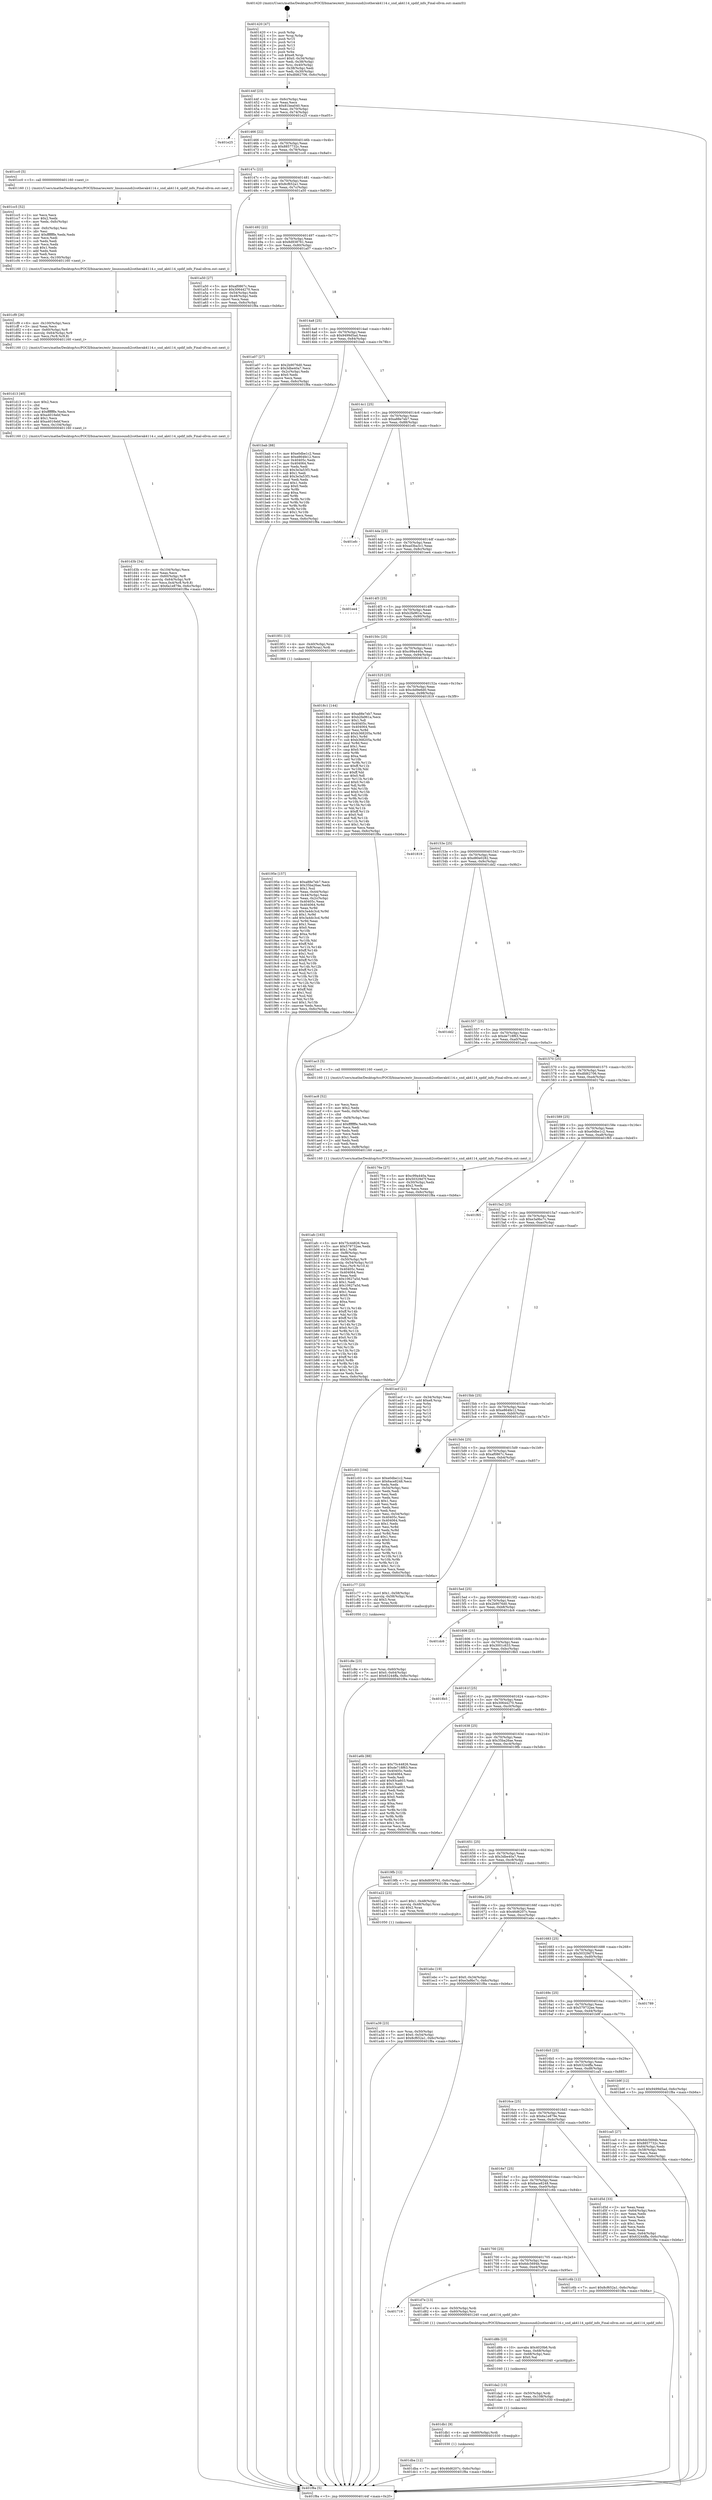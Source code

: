 digraph "0x401420" {
  label = "0x401420 (/mnt/c/Users/mathe/Desktop/tcc/POCII/binaries/extr_linuxsoundi2cotherak4114.c_snd_ak4114_spdif_info_Final-ollvm.out::main(0))"
  labelloc = "t"
  node[shape=record]

  Entry [label="",width=0.3,height=0.3,shape=circle,fillcolor=black,style=filled]
  "0x40144f" [label="{
     0x40144f [23]\l
     | [instrs]\l
     &nbsp;&nbsp;0x40144f \<+3\>: mov -0x6c(%rbp),%eax\l
     &nbsp;&nbsp;0x401452 \<+2\>: mov %eax,%ecx\l
     &nbsp;&nbsp;0x401454 \<+6\>: sub $0x81bea040,%ecx\l
     &nbsp;&nbsp;0x40145a \<+3\>: mov %eax,-0x70(%rbp)\l
     &nbsp;&nbsp;0x40145d \<+3\>: mov %ecx,-0x74(%rbp)\l
     &nbsp;&nbsp;0x401460 \<+6\>: je 0000000000401e25 \<main+0xa05\>\l
  }"]
  "0x401e25" [label="{
     0x401e25\l
  }", style=dashed]
  "0x401466" [label="{
     0x401466 [22]\l
     | [instrs]\l
     &nbsp;&nbsp;0x401466 \<+5\>: jmp 000000000040146b \<main+0x4b\>\l
     &nbsp;&nbsp;0x40146b \<+3\>: mov -0x70(%rbp),%eax\l
     &nbsp;&nbsp;0x40146e \<+5\>: sub $0x8857732c,%eax\l
     &nbsp;&nbsp;0x401473 \<+3\>: mov %eax,-0x78(%rbp)\l
     &nbsp;&nbsp;0x401476 \<+6\>: je 0000000000401cc0 \<main+0x8a0\>\l
  }"]
  Exit [label="",width=0.3,height=0.3,shape=circle,fillcolor=black,style=filled,peripheries=2]
  "0x401cc0" [label="{
     0x401cc0 [5]\l
     | [instrs]\l
     &nbsp;&nbsp;0x401cc0 \<+5\>: call 0000000000401160 \<next_i\>\l
     | [calls]\l
     &nbsp;&nbsp;0x401160 \{1\} (/mnt/c/Users/mathe/Desktop/tcc/POCII/binaries/extr_linuxsoundi2cotherak4114.c_snd_ak4114_spdif_info_Final-ollvm.out::next_i)\l
  }"]
  "0x40147c" [label="{
     0x40147c [22]\l
     | [instrs]\l
     &nbsp;&nbsp;0x40147c \<+5\>: jmp 0000000000401481 \<main+0x61\>\l
     &nbsp;&nbsp;0x401481 \<+3\>: mov -0x70(%rbp),%eax\l
     &nbsp;&nbsp;0x401484 \<+5\>: sub $0x8cf652a1,%eax\l
     &nbsp;&nbsp;0x401489 \<+3\>: mov %eax,-0x7c(%rbp)\l
     &nbsp;&nbsp;0x40148c \<+6\>: je 0000000000401a50 \<main+0x630\>\l
  }"]
  "0x401dba" [label="{
     0x401dba [12]\l
     | [instrs]\l
     &nbsp;&nbsp;0x401dba \<+7\>: movl $0x46d6207c,-0x6c(%rbp)\l
     &nbsp;&nbsp;0x401dc1 \<+5\>: jmp 0000000000401f8a \<main+0xb6a\>\l
  }"]
  "0x401a50" [label="{
     0x401a50 [27]\l
     | [instrs]\l
     &nbsp;&nbsp;0x401a50 \<+5\>: mov $0xaf0867c,%eax\l
     &nbsp;&nbsp;0x401a55 \<+5\>: mov $0x30644270,%ecx\l
     &nbsp;&nbsp;0x401a5a \<+3\>: mov -0x54(%rbp),%edx\l
     &nbsp;&nbsp;0x401a5d \<+3\>: cmp -0x48(%rbp),%edx\l
     &nbsp;&nbsp;0x401a60 \<+3\>: cmovl %ecx,%eax\l
     &nbsp;&nbsp;0x401a63 \<+3\>: mov %eax,-0x6c(%rbp)\l
     &nbsp;&nbsp;0x401a66 \<+5\>: jmp 0000000000401f8a \<main+0xb6a\>\l
  }"]
  "0x401492" [label="{
     0x401492 [22]\l
     | [instrs]\l
     &nbsp;&nbsp;0x401492 \<+5\>: jmp 0000000000401497 \<main+0x77\>\l
     &nbsp;&nbsp;0x401497 \<+3\>: mov -0x70(%rbp),%eax\l
     &nbsp;&nbsp;0x40149a \<+5\>: sub $0x8d938761,%eax\l
     &nbsp;&nbsp;0x40149f \<+3\>: mov %eax,-0x80(%rbp)\l
     &nbsp;&nbsp;0x4014a2 \<+6\>: je 0000000000401a07 \<main+0x5e7\>\l
  }"]
  "0x401db1" [label="{
     0x401db1 [9]\l
     | [instrs]\l
     &nbsp;&nbsp;0x401db1 \<+4\>: mov -0x60(%rbp),%rdi\l
     &nbsp;&nbsp;0x401db5 \<+5\>: call 0000000000401030 \<free@plt\>\l
     | [calls]\l
     &nbsp;&nbsp;0x401030 \{1\} (unknown)\l
  }"]
  "0x401a07" [label="{
     0x401a07 [27]\l
     | [instrs]\l
     &nbsp;&nbsp;0x401a07 \<+5\>: mov $0x2b9076d0,%eax\l
     &nbsp;&nbsp;0x401a0c \<+5\>: mov $0x3dbe40a7,%ecx\l
     &nbsp;&nbsp;0x401a11 \<+3\>: mov -0x2c(%rbp),%edx\l
     &nbsp;&nbsp;0x401a14 \<+3\>: cmp $0x0,%edx\l
     &nbsp;&nbsp;0x401a17 \<+3\>: cmove %ecx,%eax\l
     &nbsp;&nbsp;0x401a1a \<+3\>: mov %eax,-0x6c(%rbp)\l
     &nbsp;&nbsp;0x401a1d \<+5\>: jmp 0000000000401f8a \<main+0xb6a\>\l
  }"]
  "0x4014a8" [label="{
     0x4014a8 [25]\l
     | [instrs]\l
     &nbsp;&nbsp;0x4014a8 \<+5\>: jmp 00000000004014ad \<main+0x8d\>\l
     &nbsp;&nbsp;0x4014ad \<+3\>: mov -0x70(%rbp),%eax\l
     &nbsp;&nbsp;0x4014b0 \<+5\>: sub $0x9499d5ad,%eax\l
     &nbsp;&nbsp;0x4014b5 \<+6\>: mov %eax,-0x84(%rbp)\l
     &nbsp;&nbsp;0x4014bb \<+6\>: je 0000000000401bab \<main+0x78b\>\l
  }"]
  "0x401da2" [label="{
     0x401da2 [15]\l
     | [instrs]\l
     &nbsp;&nbsp;0x401da2 \<+4\>: mov -0x50(%rbp),%rdi\l
     &nbsp;&nbsp;0x401da6 \<+6\>: mov %eax,-0x108(%rbp)\l
     &nbsp;&nbsp;0x401dac \<+5\>: call 0000000000401030 \<free@plt\>\l
     | [calls]\l
     &nbsp;&nbsp;0x401030 \{1\} (unknown)\l
  }"]
  "0x401bab" [label="{
     0x401bab [88]\l
     | [instrs]\l
     &nbsp;&nbsp;0x401bab \<+5\>: mov $0xe0dbe1c2,%eax\l
     &nbsp;&nbsp;0x401bb0 \<+5\>: mov $0xe864fe12,%ecx\l
     &nbsp;&nbsp;0x401bb5 \<+7\>: mov 0x40405c,%edx\l
     &nbsp;&nbsp;0x401bbc \<+7\>: mov 0x404064,%esi\l
     &nbsp;&nbsp;0x401bc3 \<+2\>: mov %edx,%edi\l
     &nbsp;&nbsp;0x401bc5 \<+6\>: sub $0x3e3a53f3,%edi\l
     &nbsp;&nbsp;0x401bcb \<+3\>: sub $0x1,%edi\l
     &nbsp;&nbsp;0x401bce \<+6\>: add $0x3e3a53f3,%edi\l
     &nbsp;&nbsp;0x401bd4 \<+3\>: imul %edi,%edx\l
     &nbsp;&nbsp;0x401bd7 \<+3\>: and $0x1,%edx\l
     &nbsp;&nbsp;0x401bda \<+3\>: cmp $0x0,%edx\l
     &nbsp;&nbsp;0x401bdd \<+4\>: sete %r8b\l
     &nbsp;&nbsp;0x401be1 \<+3\>: cmp $0xa,%esi\l
     &nbsp;&nbsp;0x401be4 \<+4\>: setl %r9b\l
     &nbsp;&nbsp;0x401be8 \<+3\>: mov %r8b,%r10b\l
     &nbsp;&nbsp;0x401beb \<+3\>: and %r9b,%r10b\l
     &nbsp;&nbsp;0x401bee \<+3\>: xor %r9b,%r8b\l
     &nbsp;&nbsp;0x401bf1 \<+3\>: or %r8b,%r10b\l
     &nbsp;&nbsp;0x401bf4 \<+4\>: test $0x1,%r10b\l
     &nbsp;&nbsp;0x401bf8 \<+3\>: cmovne %ecx,%eax\l
     &nbsp;&nbsp;0x401bfb \<+3\>: mov %eax,-0x6c(%rbp)\l
     &nbsp;&nbsp;0x401bfe \<+5\>: jmp 0000000000401f8a \<main+0xb6a\>\l
  }"]
  "0x4014c1" [label="{
     0x4014c1 [25]\l
     | [instrs]\l
     &nbsp;&nbsp;0x4014c1 \<+5\>: jmp 00000000004014c6 \<main+0xa6\>\l
     &nbsp;&nbsp;0x4014c6 \<+3\>: mov -0x70(%rbp),%eax\l
     &nbsp;&nbsp;0x4014c9 \<+5\>: sub $0xa88e7eb7,%eax\l
     &nbsp;&nbsp;0x4014ce \<+6\>: mov %eax,-0x88(%rbp)\l
     &nbsp;&nbsp;0x4014d4 \<+6\>: je 0000000000401efc \<main+0xadc\>\l
  }"]
  "0x401d8b" [label="{
     0x401d8b [23]\l
     | [instrs]\l
     &nbsp;&nbsp;0x401d8b \<+10\>: movabs $0x4020b6,%rdi\l
     &nbsp;&nbsp;0x401d95 \<+3\>: mov %eax,-0x68(%rbp)\l
     &nbsp;&nbsp;0x401d98 \<+3\>: mov -0x68(%rbp),%esi\l
     &nbsp;&nbsp;0x401d9b \<+2\>: mov $0x0,%al\l
     &nbsp;&nbsp;0x401d9d \<+5\>: call 0000000000401040 \<printf@plt\>\l
     | [calls]\l
     &nbsp;&nbsp;0x401040 \{1\} (unknown)\l
  }"]
  "0x401efc" [label="{
     0x401efc\l
  }", style=dashed]
  "0x4014da" [label="{
     0x4014da [25]\l
     | [instrs]\l
     &nbsp;&nbsp;0x4014da \<+5\>: jmp 00000000004014df \<main+0xbf\>\l
     &nbsp;&nbsp;0x4014df \<+3\>: mov -0x70(%rbp),%eax\l
     &nbsp;&nbsp;0x4014e2 \<+5\>: sub $0xad3ba3c1,%eax\l
     &nbsp;&nbsp;0x4014e7 \<+6\>: mov %eax,-0x8c(%rbp)\l
     &nbsp;&nbsp;0x4014ed \<+6\>: je 0000000000401ee4 \<main+0xac4\>\l
  }"]
  "0x401719" [label="{
     0x401719\l
  }", style=dashed]
  "0x401ee4" [label="{
     0x401ee4\l
  }", style=dashed]
  "0x4014f3" [label="{
     0x4014f3 [25]\l
     | [instrs]\l
     &nbsp;&nbsp;0x4014f3 \<+5\>: jmp 00000000004014f8 \<main+0xd8\>\l
     &nbsp;&nbsp;0x4014f8 \<+3\>: mov -0x70(%rbp),%eax\l
     &nbsp;&nbsp;0x4014fb \<+5\>: sub $0xb2fa961a,%eax\l
     &nbsp;&nbsp;0x401500 \<+6\>: mov %eax,-0x90(%rbp)\l
     &nbsp;&nbsp;0x401506 \<+6\>: je 0000000000401951 \<main+0x531\>\l
  }"]
  "0x401d7e" [label="{
     0x401d7e [13]\l
     | [instrs]\l
     &nbsp;&nbsp;0x401d7e \<+4\>: mov -0x50(%rbp),%rdi\l
     &nbsp;&nbsp;0x401d82 \<+4\>: mov -0x60(%rbp),%rsi\l
     &nbsp;&nbsp;0x401d86 \<+5\>: call 0000000000401240 \<snd_ak4114_spdif_info\>\l
     | [calls]\l
     &nbsp;&nbsp;0x401240 \{1\} (/mnt/c/Users/mathe/Desktop/tcc/POCII/binaries/extr_linuxsoundi2cotherak4114.c_snd_ak4114_spdif_info_Final-ollvm.out::snd_ak4114_spdif_info)\l
  }"]
  "0x401951" [label="{
     0x401951 [13]\l
     | [instrs]\l
     &nbsp;&nbsp;0x401951 \<+4\>: mov -0x40(%rbp),%rax\l
     &nbsp;&nbsp;0x401955 \<+4\>: mov 0x8(%rax),%rdi\l
     &nbsp;&nbsp;0x401959 \<+5\>: call 0000000000401060 \<atoi@plt\>\l
     | [calls]\l
     &nbsp;&nbsp;0x401060 \{1\} (unknown)\l
  }"]
  "0x40150c" [label="{
     0x40150c [25]\l
     | [instrs]\l
     &nbsp;&nbsp;0x40150c \<+5\>: jmp 0000000000401511 \<main+0xf1\>\l
     &nbsp;&nbsp;0x401511 \<+3\>: mov -0x70(%rbp),%eax\l
     &nbsp;&nbsp;0x401514 \<+5\>: sub $0xc99a440a,%eax\l
     &nbsp;&nbsp;0x401519 \<+6\>: mov %eax,-0x94(%rbp)\l
     &nbsp;&nbsp;0x40151f \<+6\>: je 00000000004018c1 \<main+0x4a1\>\l
  }"]
  "0x401d3b" [label="{
     0x401d3b [34]\l
     | [instrs]\l
     &nbsp;&nbsp;0x401d3b \<+6\>: mov -0x104(%rbp),%ecx\l
     &nbsp;&nbsp;0x401d41 \<+3\>: imul %eax,%ecx\l
     &nbsp;&nbsp;0x401d44 \<+4\>: mov -0x60(%rbp),%r8\l
     &nbsp;&nbsp;0x401d48 \<+4\>: movslq -0x64(%rbp),%r9\l
     &nbsp;&nbsp;0x401d4c \<+5\>: mov %ecx,0x4(%r8,%r9,8)\l
     &nbsp;&nbsp;0x401d51 \<+7\>: movl $0x6a1e879e,-0x6c(%rbp)\l
     &nbsp;&nbsp;0x401d58 \<+5\>: jmp 0000000000401f8a \<main+0xb6a\>\l
  }"]
  "0x4018c1" [label="{
     0x4018c1 [144]\l
     | [instrs]\l
     &nbsp;&nbsp;0x4018c1 \<+5\>: mov $0xa88e7eb7,%eax\l
     &nbsp;&nbsp;0x4018c6 \<+5\>: mov $0xb2fa961a,%ecx\l
     &nbsp;&nbsp;0x4018cb \<+2\>: mov $0x1,%dl\l
     &nbsp;&nbsp;0x4018cd \<+7\>: mov 0x40405c,%esi\l
     &nbsp;&nbsp;0x4018d4 \<+7\>: mov 0x404064,%edi\l
     &nbsp;&nbsp;0x4018db \<+3\>: mov %esi,%r8d\l
     &nbsp;&nbsp;0x4018de \<+7\>: add $0xb368205a,%r8d\l
     &nbsp;&nbsp;0x4018e5 \<+4\>: sub $0x1,%r8d\l
     &nbsp;&nbsp;0x4018e9 \<+7\>: sub $0xb368205a,%r8d\l
     &nbsp;&nbsp;0x4018f0 \<+4\>: imul %r8d,%esi\l
     &nbsp;&nbsp;0x4018f4 \<+3\>: and $0x1,%esi\l
     &nbsp;&nbsp;0x4018f7 \<+3\>: cmp $0x0,%esi\l
     &nbsp;&nbsp;0x4018fa \<+4\>: sete %r9b\l
     &nbsp;&nbsp;0x4018fe \<+3\>: cmp $0xa,%edi\l
     &nbsp;&nbsp;0x401901 \<+4\>: setl %r10b\l
     &nbsp;&nbsp;0x401905 \<+3\>: mov %r9b,%r11b\l
     &nbsp;&nbsp;0x401908 \<+4\>: xor $0xff,%r11b\l
     &nbsp;&nbsp;0x40190c \<+3\>: mov %r10b,%bl\l
     &nbsp;&nbsp;0x40190f \<+3\>: xor $0xff,%bl\l
     &nbsp;&nbsp;0x401912 \<+3\>: xor $0x0,%dl\l
     &nbsp;&nbsp;0x401915 \<+3\>: mov %r11b,%r14b\l
     &nbsp;&nbsp;0x401918 \<+4\>: and $0x0,%r14b\l
     &nbsp;&nbsp;0x40191c \<+3\>: and %dl,%r9b\l
     &nbsp;&nbsp;0x40191f \<+3\>: mov %bl,%r15b\l
     &nbsp;&nbsp;0x401922 \<+4\>: and $0x0,%r15b\l
     &nbsp;&nbsp;0x401926 \<+3\>: and %dl,%r10b\l
     &nbsp;&nbsp;0x401929 \<+3\>: or %r9b,%r14b\l
     &nbsp;&nbsp;0x40192c \<+3\>: or %r10b,%r15b\l
     &nbsp;&nbsp;0x40192f \<+3\>: xor %r15b,%r14b\l
     &nbsp;&nbsp;0x401932 \<+3\>: or %bl,%r11b\l
     &nbsp;&nbsp;0x401935 \<+4\>: xor $0xff,%r11b\l
     &nbsp;&nbsp;0x401939 \<+3\>: or $0x0,%dl\l
     &nbsp;&nbsp;0x40193c \<+3\>: and %dl,%r11b\l
     &nbsp;&nbsp;0x40193f \<+3\>: or %r11b,%r14b\l
     &nbsp;&nbsp;0x401942 \<+4\>: test $0x1,%r14b\l
     &nbsp;&nbsp;0x401946 \<+3\>: cmovne %ecx,%eax\l
     &nbsp;&nbsp;0x401949 \<+3\>: mov %eax,-0x6c(%rbp)\l
     &nbsp;&nbsp;0x40194c \<+5\>: jmp 0000000000401f8a \<main+0xb6a\>\l
  }"]
  "0x401525" [label="{
     0x401525 [25]\l
     | [instrs]\l
     &nbsp;&nbsp;0x401525 \<+5\>: jmp 000000000040152a \<main+0x10a\>\l
     &nbsp;&nbsp;0x40152a \<+3\>: mov -0x70(%rbp),%eax\l
     &nbsp;&nbsp;0x40152d \<+5\>: sub $0xcbd9e6d0,%eax\l
     &nbsp;&nbsp;0x401532 \<+6\>: mov %eax,-0x98(%rbp)\l
     &nbsp;&nbsp;0x401538 \<+6\>: je 0000000000401819 \<main+0x3f9\>\l
  }"]
  "0x401d13" [label="{
     0x401d13 [40]\l
     | [instrs]\l
     &nbsp;&nbsp;0x401d13 \<+5\>: mov $0x2,%ecx\l
     &nbsp;&nbsp;0x401d18 \<+1\>: cltd\l
     &nbsp;&nbsp;0x401d19 \<+2\>: idiv %ecx\l
     &nbsp;&nbsp;0x401d1b \<+6\>: imul $0xfffffffe,%edx,%ecx\l
     &nbsp;&nbsp;0x401d21 \<+6\>: sub $0xa4016ebf,%ecx\l
     &nbsp;&nbsp;0x401d27 \<+3\>: add $0x1,%ecx\l
     &nbsp;&nbsp;0x401d2a \<+6\>: add $0xa4016ebf,%ecx\l
     &nbsp;&nbsp;0x401d30 \<+6\>: mov %ecx,-0x104(%rbp)\l
     &nbsp;&nbsp;0x401d36 \<+5\>: call 0000000000401160 \<next_i\>\l
     | [calls]\l
     &nbsp;&nbsp;0x401160 \{1\} (/mnt/c/Users/mathe/Desktop/tcc/POCII/binaries/extr_linuxsoundi2cotherak4114.c_snd_ak4114_spdif_info_Final-ollvm.out::next_i)\l
  }"]
  "0x401819" [label="{
     0x401819\l
  }", style=dashed]
  "0x40153e" [label="{
     0x40153e [25]\l
     | [instrs]\l
     &nbsp;&nbsp;0x40153e \<+5\>: jmp 0000000000401543 \<main+0x123\>\l
     &nbsp;&nbsp;0x401543 \<+3\>: mov -0x70(%rbp),%eax\l
     &nbsp;&nbsp;0x401546 \<+5\>: sub $0xd80e0282,%eax\l
     &nbsp;&nbsp;0x40154b \<+6\>: mov %eax,-0x9c(%rbp)\l
     &nbsp;&nbsp;0x401551 \<+6\>: je 0000000000401dd2 \<main+0x9b2\>\l
  }"]
  "0x401cf9" [label="{
     0x401cf9 [26]\l
     | [instrs]\l
     &nbsp;&nbsp;0x401cf9 \<+6\>: mov -0x100(%rbp),%ecx\l
     &nbsp;&nbsp;0x401cff \<+3\>: imul %eax,%ecx\l
     &nbsp;&nbsp;0x401d02 \<+4\>: mov -0x60(%rbp),%r8\l
     &nbsp;&nbsp;0x401d06 \<+4\>: movslq -0x64(%rbp),%r9\l
     &nbsp;&nbsp;0x401d0a \<+4\>: mov %ecx,(%r8,%r9,8)\l
     &nbsp;&nbsp;0x401d0e \<+5\>: call 0000000000401160 \<next_i\>\l
     | [calls]\l
     &nbsp;&nbsp;0x401160 \{1\} (/mnt/c/Users/mathe/Desktop/tcc/POCII/binaries/extr_linuxsoundi2cotherak4114.c_snd_ak4114_spdif_info_Final-ollvm.out::next_i)\l
  }"]
  "0x401dd2" [label="{
     0x401dd2\l
  }", style=dashed]
  "0x401557" [label="{
     0x401557 [25]\l
     | [instrs]\l
     &nbsp;&nbsp;0x401557 \<+5\>: jmp 000000000040155c \<main+0x13c\>\l
     &nbsp;&nbsp;0x40155c \<+3\>: mov -0x70(%rbp),%eax\l
     &nbsp;&nbsp;0x40155f \<+5\>: sub $0xde718f63,%eax\l
     &nbsp;&nbsp;0x401564 \<+6\>: mov %eax,-0xa0(%rbp)\l
     &nbsp;&nbsp;0x40156a \<+6\>: je 0000000000401ac3 \<main+0x6a3\>\l
  }"]
  "0x401cc5" [label="{
     0x401cc5 [52]\l
     | [instrs]\l
     &nbsp;&nbsp;0x401cc5 \<+2\>: xor %ecx,%ecx\l
     &nbsp;&nbsp;0x401cc7 \<+5\>: mov $0x2,%edx\l
     &nbsp;&nbsp;0x401ccc \<+6\>: mov %edx,-0xfc(%rbp)\l
     &nbsp;&nbsp;0x401cd2 \<+1\>: cltd\l
     &nbsp;&nbsp;0x401cd3 \<+6\>: mov -0xfc(%rbp),%esi\l
     &nbsp;&nbsp;0x401cd9 \<+2\>: idiv %esi\l
     &nbsp;&nbsp;0x401cdb \<+6\>: imul $0xfffffffe,%edx,%edx\l
     &nbsp;&nbsp;0x401ce1 \<+2\>: mov %ecx,%edi\l
     &nbsp;&nbsp;0x401ce3 \<+2\>: sub %edx,%edi\l
     &nbsp;&nbsp;0x401ce5 \<+2\>: mov %ecx,%edx\l
     &nbsp;&nbsp;0x401ce7 \<+3\>: sub $0x1,%edx\l
     &nbsp;&nbsp;0x401cea \<+2\>: add %edx,%edi\l
     &nbsp;&nbsp;0x401cec \<+2\>: sub %edi,%ecx\l
     &nbsp;&nbsp;0x401cee \<+6\>: mov %ecx,-0x100(%rbp)\l
     &nbsp;&nbsp;0x401cf4 \<+5\>: call 0000000000401160 \<next_i\>\l
     | [calls]\l
     &nbsp;&nbsp;0x401160 \{1\} (/mnt/c/Users/mathe/Desktop/tcc/POCII/binaries/extr_linuxsoundi2cotherak4114.c_snd_ak4114_spdif_info_Final-ollvm.out::next_i)\l
  }"]
  "0x401ac3" [label="{
     0x401ac3 [5]\l
     | [instrs]\l
     &nbsp;&nbsp;0x401ac3 \<+5\>: call 0000000000401160 \<next_i\>\l
     | [calls]\l
     &nbsp;&nbsp;0x401160 \{1\} (/mnt/c/Users/mathe/Desktop/tcc/POCII/binaries/extr_linuxsoundi2cotherak4114.c_snd_ak4114_spdif_info_Final-ollvm.out::next_i)\l
  }"]
  "0x401570" [label="{
     0x401570 [25]\l
     | [instrs]\l
     &nbsp;&nbsp;0x401570 \<+5\>: jmp 0000000000401575 \<main+0x155\>\l
     &nbsp;&nbsp;0x401575 \<+3\>: mov -0x70(%rbp),%eax\l
     &nbsp;&nbsp;0x401578 \<+5\>: sub $0xdfd62706,%eax\l
     &nbsp;&nbsp;0x40157d \<+6\>: mov %eax,-0xa4(%rbp)\l
     &nbsp;&nbsp;0x401583 \<+6\>: je 000000000040176e \<main+0x34e\>\l
  }"]
  "0x401c8e" [label="{
     0x401c8e [23]\l
     | [instrs]\l
     &nbsp;&nbsp;0x401c8e \<+4\>: mov %rax,-0x60(%rbp)\l
     &nbsp;&nbsp;0x401c92 \<+7\>: movl $0x0,-0x64(%rbp)\l
     &nbsp;&nbsp;0x401c99 \<+7\>: movl $0x63244ffa,-0x6c(%rbp)\l
     &nbsp;&nbsp;0x401ca0 \<+5\>: jmp 0000000000401f8a \<main+0xb6a\>\l
  }"]
  "0x40176e" [label="{
     0x40176e [27]\l
     | [instrs]\l
     &nbsp;&nbsp;0x40176e \<+5\>: mov $0xc99a440a,%eax\l
     &nbsp;&nbsp;0x401773 \<+5\>: mov $0x50329d7f,%ecx\l
     &nbsp;&nbsp;0x401778 \<+3\>: mov -0x30(%rbp),%edx\l
     &nbsp;&nbsp;0x40177b \<+3\>: cmp $0x2,%edx\l
     &nbsp;&nbsp;0x40177e \<+3\>: cmovne %ecx,%eax\l
     &nbsp;&nbsp;0x401781 \<+3\>: mov %eax,-0x6c(%rbp)\l
     &nbsp;&nbsp;0x401784 \<+5\>: jmp 0000000000401f8a \<main+0xb6a\>\l
  }"]
  "0x401589" [label="{
     0x401589 [25]\l
     | [instrs]\l
     &nbsp;&nbsp;0x401589 \<+5\>: jmp 000000000040158e \<main+0x16e\>\l
     &nbsp;&nbsp;0x40158e \<+3\>: mov -0x70(%rbp),%eax\l
     &nbsp;&nbsp;0x401591 \<+5\>: sub $0xe0dbe1c2,%eax\l
     &nbsp;&nbsp;0x401596 \<+6\>: mov %eax,-0xa8(%rbp)\l
     &nbsp;&nbsp;0x40159c \<+6\>: je 0000000000401f65 \<main+0xb45\>\l
  }"]
  "0x401f8a" [label="{
     0x401f8a [5]\l
     | [instrs]\l
     &nbsp;&nbsp;0x401f8a \<+5\>: jmp 000000000040144f \<main+0x2f\>\l
  }"]
  "0x401420" [label="{
     0x401420 [47]\l
     | [instrs]\l
     &nbsp;&nbsp;0x401420 \<+1\>: push %rbp\l
     &nbsp;&nbsp;0x401421 \<+3\>: mov %rsp,%rbp\l
     &nbsp;&nbsp;0x401424 \<+2\>: push %r15\l
     &nbsp;&nbsp;0x401426 \<+2\>: push %r14\l
     &nbsp;&nbsp;0x401428 \<+2\>: push %r13\l
     &nbsp;&nbsp;0x40142a \<+2\>: push %r12\l
     &nbsp;&nbsp;0x40142c \<+1\>: push %rbx\l
     &nbsp;&nbsp;0x40142d \<+7\>: sub $0xe8,%rsp\l
     &nbsp;&nbsp;0x401434 \<+7\>: movl $0x0,-0x34(%rbp)\l
     &nbsp;&nbsp;0x40143b \<+3\>: mov %edi,-0x38(%rbp)\l
     &nbsp;&nbsp;0x40143e \<+4\>: mov %rsi,-0x40(%rbp)\l
     &nbsp;&nbsp;0x401442 \<+3\>: mov -0x38(%rbp),%edi\l
     &nbsp;&nbsp;0x401445 \<+3\>: mov %edi,-0x30(%rbp)\l
     &nbsp;&nbsp;0x401448 \<+7\>: movl $0xdfd62706,-0x6c(%rbp)\l
  }"]
  "0x40195e" [label="{
     0x40195e [157]\l
     | [instrs]\l
     &nbsp;&nbsp;0x40195e \<+5\>: mov $0xa88e7eb7,%ecx\l
     &nbsp;&nbsp;0x401963 \<+5\>: mov $0x35ba26ae,%edx\l
     &nbsp;&nbsp;0x401968 \<+3\>: mov $0x1,%sil\l
     &nbsp;&nbsp;0x40196b \<+3\>: mov %eax,-0x44(%rbp)\l
     &nbsp;&nbsp;0x40196e \<+3\>: mov -0x44(%rbp),%eax\l
     &nbsp;&nbsp;0x401971 \<+3\>: mov %eax,-0x2c(%rbp)\l
     &nbsp;&nbsp;0x401974 \<+7\>: mov 0x40405c,%eax\l
     &nbsp;&nbsp;0x40197b \<+8\>: mov 0x404064,%r8d\l
     &nbsp;&nbsp;0x401983 \<+3\>: mov %eax,%r9d\l
     &nbsp;&nbsp;0x401986 \<+7\>: sub $0x3a4dc3cd,%r9d\l
     &nbsp;&nbsp;0x40198d \<+4\>: sub $0x1,%r9d\l
     &nbsp;&nbsp;0x401991 \<+7\>: add $0x3a4dc3cd,%r9d\l
     &nbsp;&nbsp;0x401998 \<+4\>: imul %r9d,%eax\l
     &nbsp;&nbsp;0x40199c \<+3\>: and $0x1,%eax\l
     &nbsp;&nbsp;0x40199f \<+3\>: cmp $0x0,%eax\l
     &nbsp;&nbsp;0x4019a2 \<+4\>: sete %r10b\l
     &nbsp;&nbsp;0x4019a6 \<+4\>: cmp $0xa,%r8d\l
     &nbsp;&nbsp;0x4019aa \<+4\>: setl %r11b\l
     &nbsp;&nbsp;0x4019ae \<+3\>: mov %r10b,%bl\l
     &nbsp;&nbsp;0x4019b1 \<+3\>: xor $0xff,%bl\l
     &nbsp;&nbsp;0x4019b4 \<+3\>: mov %r11b,%r14b\l
     &nbsp;&nbsp;0x4019b7 \<+4\>: xor $0xff,%r14b\l
     &nbsp;&nbsp;0x4019bb \<+4\>: xor $0x1,%sil\l
     &nbsp;&nbsp;0x4019bf \<+3\>: mov %bl,%r15b\l
     &nbsp;&nbsp;0x4019c2 \<+4\>: and $0xff,%r15b\l
     &nbsp;&nbsp;0x4019c6 \<+3\>: and %sil,%r10b\l
     &nbsp;&nbsp;0x4019c9 \<+3\>: mov %r14b,%r12b\l
     &nbsp;&nbsp;0x4019cc \<+4\>: and $0xff,%r12b\l
     &nbsp;&nbsp;0x4019d0 \<+3\>: and %sil,%r11b\l
     &nbsp;&nbsp;0x4019d3 \<+3\>: or %r10b,%r15b\l
     &nbsp;&nbsp;0x4019d6 \<+3\>: or %r11b,%r12b\l
     &nbsp;&nbsp;0x4019d9 \<+3\>: xor %r12b,%r15b\l
     &nbsp;&nbsp;0x4019dc \<+3\>: or %r14b,%bl\l
     &nbsp;&nbsp;0x4019df \<+3\>: xor $0xff,%bl\l
     &nbsp;&nbsp;0x4019e2 \<+4\>: or $0x1,%sil\l
     &nbsp;&nbsp;0x4019e6 \<+3\>: and %sil,%bl\l
     &nbsp;&nbsp;0x4019e9 \<+3\>: or %bl,%r15b\l
     &nbsp;&nbsp;0x4019ec \<+4\>: test $0x1,%r15b\l
     &nbsp;&nbsp;0x4019f0 \<+3\>: cmovne %edx,%ecx\l
     &nbsp;&nbsp;0x4019f3 \<+3\>: mov %ecx,-0x6c(%rbp)\l
     &nbsp;&nbsp;0x4019f6 \<+5\>: jmp 0000000000401f8a \<main+0xb6a\>\l
  }"]
  "0x401700" [label="{
     0x401700 [25]\l
     | [instrs]\l
     &nbsp;&nbsp;0x401700 \<+5\>: jmp 0000000000401705 \<main+0x2e5\>\l
     &nbsp;&nbsp;0x401705 \<+3\>: mov -0x70(%rbp),%eax\l
     &nbsp;&nbsp;0x401708 \<+5\>: sub $0x6dc5694b,%eax\l
     &nbsp;&nbsp;0x40170d \<+6\>: mov %eax,-0xe4(%rbp)\l
     &nbsp;&nbsp;0x401713 \<+6\>: je 0000000000401d7e \<main+0x95e\>\l
  }"]
  "0x401f65" [label="{
     0x401f65\l
  }", style=dashed]
  "0x4015a2" [label="{
     0x4015a2 [25]\l
     | [instrs]\l
     &nbsp;&nbsp;0x4015a2 \<+5\>: jmp 00000000004015a7 \<main+0x187\>\l
     &nbsp;&nbsp;0x4015a7 \<+3\>: mov -0x70(%rbp),%eax\l
     &nbsp;&nbsp;0x4015aa \<+5\>: sub $0xe3a9bc7c,%eax\l
     &nbsp;&nbsp;0x4015af \<+6\>: mov %eax,-0xac(%rbp)\l
     &nbsp;&nbsp;0x4015b5 \<+6\>: je 0000000000401ecf \<main+0xaaf\>\l
  }"]
  "0x401c6b" [label="{
     0x401c6b [12]\l
     | [instrs]\l
     &nbsp;&nbsp;0x401c6b \<+7\>: movl $0x8cf652a1,-0x6c(%rbp)\l
     &nbsp;&nbsp;0x401c72 \<+5\>: jmp 0000000000401f8a \<main+0xb6a\>\l
  }"]
  "0x401ecf" [label="{
     0x401ecf [21]\l
     | [instrs]\l
     &nbsp;&nbsp;0x401ecf \<+3\>: mov -0x34(%rbp),%eax\l
     &nbsp;&nbsp;0x401ed2 \<+7\>: add $0xe8,%rsp\l
     &nbsp;&nbsp;0x401ed9 \<+1\>: pop %rbx\l
     &nbsp;&nbsp;0x401eda \<+2\>: pop %r12\l
     &nbsp;&nbsp;0x401edc \<+2\>: pop %r13\l
     &nbsp;&nbsp;0x401ede \<+2\>: pop %r14\l
     &nbsp;&nbsp;0x401ee0 \<+2\>: pop %r15\l
     &nbsp;&nbsp;0x401ee2 \<+1\>: pop %rbp\l
     &nbsp;&nbsp;0x401ee3 \<+1\>: ret\l
  }"]
  "0x4015bb" [label="{
     0x4015bb [25]\l
     | [instrs]\l
     &nbsp;&nbsp;0x4015bb \<+5\>: jmp 00000000004015c0 \<main+0x1a0\>\l
     &nbsp;&nbsp;0x4015c0 \<+3\>: mov -0x70(%rbp),%eax\l
     &nbsp;&nbsp;0x4015c3 \<+5\>: sub $0xe864fe12,%eax\l
     &nbsp;&nbsp;0x4015c8 \<+6\>: mov %eax,-0xb0(%rbp)\l
     &nbsp;&nbsp;0x4015ce \<+6\>: je 0000000000401c03 \<main+0x7e3\>\l
  }"]
  "0x4016e7" [label="{
     0x4016e7 [25]\l
     | [instrs]\l
     &nbsp;&nbsp;0x4016e7 \<+5\>: jmp 00000000004016ec \<main+0x2cc\>\l
     &nbsp;&nbsp;0x4016ec \<+3\>: mov -0x70(%rbp),%eax\l
     &nbsp;&nbsp;0x4016ef \<+5\>: sub $0x6ace8248,%eax\l
     &nbsp;&nbsp;0x4016f4 \<+6\>: mov %eax,-0xe0(%rbp)\l
     &nbsp;&nbsp;0x4016fa \<+6\>: je 0000000000401c6b \<main+0x84b\>\l
  }"]
  "0x401c03" [label="{
     0x401c03 [104]\l
     | [instrs]\l
     &nbsp;&nbsp;0x401c03 \<+5\>: mov $0xe0dbe1c2,%eax\l
     &nbsp;&nbsp;0x401c08 \<+5\>: mov $0x6ace8248,%ecx\l
     &nbsp;&nbsp;0x401c0d \<+2\>: xor %edx,%edx\l
     &nbsp;&nbsp;0x401c0f \<+3\>: mov -0x54(%rbp),%esi\l
     &nbsp;&nbsp;0x401c12 \<+2\>: mov %edx,%edi\l
     &nbsp;&nbsp;0x401c14 \<+2\>: sub %esi,%edi\l
     &nbsp;&nbsp;0x401c16 \<+2\>: mov %edx,%esi\l
     &nbsp;&nbsp;0x401c18 \<+3\>: sub $0x1,%esi\l
     &nbsp;&nbsp;0x401c1b \<+2\>: add %esi,%edi\l
     &nbsp;&nbsp;0x401c1d \<+2\>: mov %edx,%esi\l
     &nbsp;&nbsp;0x401c1f \<+2\>: sub %edi,%esi\l
     &nbsp;&nbsp;0x401c21 \<+3\>: mov %esi,-0x54(%rbp)\l
     &nbsp;&nbsp;0x401c24 \<+7\>: mov 0x40405c,%esi\l
     &nbsp;&nbsp;0x401c2b \<+7\>: mov 0x404064,%edi\l
     &nbsp;&nbsp;0x401c32 \<+3\>: sub $0x1,%edx\l
     &nbsp;&nbsp;0x401c35 \<+3\>: mov %esi,%r8d\l
     &nbsp;&nbsp;0x401c38 \<+3\>: add %edx,%r8d\l
     &nbsp;&nbsp;0x401c3b \<+4\>: imul %r8d,%esi\l
     &nbsp;&nbsp;0x401c3f \<+3\>: and $0x1,%esi\l
     &nbsp;&nbsp;0x401c42 \<+3\>: cmp $0x0,%esi\l
     &nbsp;&nbsp;0x401c45 \<+4\>: sete %r9b\l
     &nbsp;&nbsp;0x401c49 \<+3\>: cmp $0xa,%edi\l
     &nbsp;&nbsp;0x401c4c \<+4\>: setl %r10b\l
     &nbsp;&nbsp;0x401c50 \<+3\>: mov %r9b,%r11b\l
     &nbsp;&nbsp;0x401c53 \<+3\>: and %r10b,%r11b\l
     &nbsp;&nbsp;0x401c56 \<+3\>: xor %r10b,%r9b\l
     &nbsp;&nbsp;0x401c59 \<+3\>: or %r9b,%r11b\l
     &nbsp;&nbsp;0x401c5c \<+4\>: test $0x1,%r11b\l
     &nbsp;&nbsp;0x401c60 \<+3\>: cmovne %ecx,%eax\l
     &nbsp;&nbsp;0x401c63 \<+3\>: mov %eax,-0x6c(%rbp)\l
     &nbsp;&nbsp;0x401c66 \<+5\>: jmp 0000000000401f8a \<main+0xb6a\>\l
  }"]
  "0x4015d4" [label="{
     0x4015d4 [25]\l
     | [instrs]\l
     &nbsp;&nbsp;0x4015d4 \<+5\>: jmp 00000000004015d9 \<main+0x1b9\>\l
     &nbsp;&nbsp;0x4015d9 \<+3\>: mov -0x70(%rbp),%eax\l
     &nbsp;&nbsp;0x4015dc \<+5\>: sub $0xaf0867c,%eax\l
     &nbsp;&nbsp;0x4015e1 \<+6\>: mov %eax,-0xb4(%rbp)\l
     &nbsp;&nbsp;0x4015e7 \<+6\>: je 0000000000401c77 \<main+0x857\>\l
  }"]
  "0x401d5d" [label="{
     0x401d5d [33]\l
     | [instrs]\l
     &nbsp;&nbsp;0x401d5d \<+2\>: xor %eax,%eax\l
     &nbsp;&nbsp;0x401d5f \<+3\>: mov -0x64(%rbp),%ecx\l
     &nbsp;&nbsp;0x401d62 \<+2\>: mov %eax,%edx\l
     &nbsp;&nbsp;0x401d64 \<+2\>: sub %ecx,%edx\l
     &nbsp;&nbsp;0x401d66 \<+2\>: mov %eax,%ecx\l
     &nbsp;&nbsp;0x401d68 \<+3\>: sub $0x1,%ecx\l
     &nbsp;&nbsp;0x401d6b \<+2\>: add %ecx,%edx\l
     &nbsp;&nbsp;0x401d6d \<+2\>: sub %edx,%eax\l
     &nbsp;&nbsp;0x401d6f \<+3\>: mov %eax,-0x64(%rbp)\l
     &nbsp;&nbsp;0x401d72 \<+7\>: movl $0x63244ffa,-0x6c(%rbp)\l
     &nbsp;&nbsp;0x401d79 \<+5\>: jmp 0000000000401f8a \<main+0xb6a\>\l
  }"]
  "0x401c77" [label="{
     0x401c77 [23]\l
     | [instrs]\l
     &nbsp;&nbsp;0x401c77 \<+7\>: movl $0x1,-0x58(%rbp)\l
     &nbsp;&nbsp;0x401c7e \<+4\>: movslq -0x58(%rbp),%rax\l
     &nbsp;&nbsp;0x401c82 \<+4\>: shl $0x3,%rax\l
     &nbsp;&nbsp;0x401c86 \<+3\>: mov %rax,%rdi\l
     &nbsp;&nbsp;0x401c89 \<+5\>: call 0000000000401050 \<malloc@plt\>\l
     | [calls]\l
     &nbsp;&nbsp;0x401050 \{1\} (unknown)\l
  }"]
  "0x4015ed" [label="{
     0x4015ed [25]\l
     | [instrs]\l
     &nbsp;&nbsp;0x4015ed \<+5\>: jmp 00000000004015f2 \<main+0x1d2\>\l
     &nbsp;&nbsp;0x4015f2 \<+3\>: mov -0x70(%rbp),%eax\l
     &nbsp;&nbsp;0x4015f5 \<+5\>: sub $0x2b9076d0,%eax\l
     &nbsp;&nbsp;0x4015fa \<+6\>: mov %eax,-0xb8(%rbp)\l
     &nbsp;&nbsp;0x401600 \<+6\>: je 0000000000401dc6 \<main+0x9a6\>\l
  }"]
  "0x4016ce" [label="{
     0x4016ce [25]\l
     | [instrs]\l
     &nbsp;&nbsp;0x4016ce \<+5\>: jmp 00000000004016d3 \<main+0x2b3\>\l
     &nbsp;&nbsp;0x4016d3 \<+3\>: mov -0x70(%rbp),%eax\l
     &nbsp;&nbsp;0x4016d6 \<+5\>: sub $0x6a1e879e,%eax\l
     &nbsp;&nbsp;0x4016db \<+6\>: mov %eax,-0xdc(%rbp)\l
     &nbsp;&nbsp;0x4016e1 \<+6\>: je 0000000000401d5d \<main+0x93d\>\l
  }"]
  "0x401dc6" [label="{
     0x401dc6\l
  }", style=dashed]
  "0x401606" [label="{
     0x401606 [25]\l
     | [instrs]\l
     &nbsp;&nbsp;0x401606 \<+5\>: jmp 000000000040160b \<main+0x1eb\>\l
     &nbsp;&nbsp;0x40160b \<+3\>: mov -0x70(%rbp),%eax\l
     &nbsp;&nbsp;0x40160e \<+5\>: sub $0x3001c633,%eax\l
     &nbsp;&nbsp;0x401613 \<+6\>: mov %eax,-0xbc(%rbp)\l
     &nbsp;&nbsp;0x401619 \<+6\>: je 00000000004018b5 \<main+0x495\>\l
  }"]
  "0x401ca5" [label="{
     0x401ca5 [27]\l
     | [instrs]\l
     &nbsp;&nbsp;0x401ca5 \<+5\>: mov $0x6dc5694b,%eax\l
     &nbsp;&nbsp;0x401caa \<+5\>: mov $0x8857732c,%ecx\l
     &nbsp;&nbsp;0x401caf \<+3\>: mov -0x64(%rbp),%edx\l
     &nbsp;&nbsp;0x401cb2 \<+3\>: cmp -0x58(%rbp),%edx\l
     &nbsp;&nbsp;0x401cb5 \<+3\>: cmovl %ecx,%eax\l
     &nbsp;&nbsp;0x401cb8 \<+3\>: mov %eax,-0x6c(%rbp)\l
     &nbsp;&nbsp;0x401cbb \<+5\>: jmp 0000000000401f8a \<main+0xb6a\>\l
  }"]
  "0x4018b5" [label="{
     0x4018b5\l
  }", style=dashed]
  "0x40161f" [label="{
     0x40161f [25]\l
     | [instrs]\l
     &nbsp;&nbsp;0x40161f \<+5\>: jmp 0000000000401624 \<main+0x204\>\l
     &nbsp;&nbsp;0x401624 \<+3\>: mov -0x70(%rbp),%eax\l
     &nbsp;&nbsp;0x401627 \<+5\>: sub $0x30644270,%eax\l
     &nbsp;&nbsp;0x40162c \<+6\>: mov %eax,-0xc0(%rbp)\l
     &nbsp;&nbsp;0x401632 \<+6\>: je 0000000000401a6b \<main+0x64b\>\l
  }"]
  "0x4016b5" [label="{
     0x4016b5 [25]\l
     | [instrs]\l
     &nbsp;&nbsp;0x4016b5 \<+5\>: jmp 00000000004016ba \<main+0x29a\>\l
     &nbsp;&nbsp;0x4016ba \<+3\>: mov -0x70(%rbp),%eax\l
     &nbsp;&nbsp;0x4016bd \<+5\>: sub $0x63244ffa,%eax\l
     &nbsp;&nbsp;0x4016c2 \<+6\>: mov %eax,-0xd8(%rbp)\l
     &nbsp;&nbsp;0x4016c8 \<+6\>: je 0000000000401ca5 \<main+0x885\>\l
  }"]
  "0x401a6b" [label="{
     0x401a6b [88]\l
     | [instrs]\l
     &nbsp;&nbsp;0x401a6b \<+5\>: mov $0x75c44826,%eax\l
     &nbsp;&nbsp;0x401a70 \<+5\>: mov $0xde718f63,%ecx\l
     &nbsp;&nbsp;0x401a75 \<+7\>: mov 0x40405c,%edx\l
     &nbsp;&nbsp;0x401a7c \<+7\>: mov 0x404064,%esi\l
     &nbsp;&nbsp;0x401a83 \<+2\>: mov %edx,%edi\l
     &nbsp;&nbsp;0x401a85 \<+6\>: add $0x93ca603,%edi\l
     &nbsp;&nbsp;0x401a8b \<+3\>: sub $0x1,%edi\l
     &nbsp;&nbsp;0x401a8e \<+6\>: sub $0x93ca603,%edi\l
     &nbsp;&nbsp;0x401a94 \<+3\>: imul %edi,%edx\l
     &nbsp;&nbsp;0x401a97 \<+3\>: and $0x1,%edx\l
     &nbsp;&nbsp;0x401a9a \<+3\>: cmp $0x0,%edx\l
     &nbsp;&nbsp;0x401a9d \<+4\>: sete %r8b\l
     &nbsp;&nbsp;0x401aa1 \<+3\>: cmp $0xa,%esi\l
     &nbsp;&nbsp;0x401aa4 \<+4\>: setl %r9b\l
     &nbsp;&nbsp;0x401aa8 \<+3\>: mov %r8b,%r10b\l
     &nbsp;&nbsp;0x401aab \<+3\>: and %r9b,%r10b\l
     &nbsp;&nbsp;0x401aae \<+3\>: xor %r9b,%r8b\l
     &nbsp;&nbsp;0x401ab1 \<+3\>: or %r8b,%r10b\l
     &nbsp;&nbsp;0x401ab4 \<+4\>: test $0x1,%r10b\l
     &nbsp;&nbsp;0x401ab8 \<+3\>: cmovne %ecx,%eax\l
     &nbsp;&nbsp;0x401abb \<+3\>: mov %eax,-0x6c(%rbp)\l
     &nbsp;&nbsp;0x401abe \<+5\>: jmp 0000000000401f8a \<main+0xb6a\>\l
  }"]
  "0x401638" [label="{
     0x401638 [25]\l
     | [instrs]\l
     &nbsp;&nbsp;0x401638 \<+5\>: jmp 000000000040163d \<main+0x21d\>\l
     &nbsp;&nbsp;0x40163d \<+3\>: mov -0x70(%rbp),%eax\l
     &nbsp;&nbsp;0x401640 \<+5\>: sub $0x35ba26ae,%eax\l
     &nbsp;&nbsp;0x401645 \<+6\>: mov %eax,-0xc4(%rbp)\l
     &nbsp;&nbsp;0x40164b \<+6\>: je 00000000004019fb \<main+0x5db\>\l
  }"]
  "0x401b9f" [label="{
     0x401b9f [12]\l
     | [instrs]\l
     &nbsp;&nbsp;0x401b9f \<+7\>: movl $0x9499d5ad,-0x6c(%rbp)\l
     &nbsp;&nbsp;0x401ba6 \<+5\>: jmp 0000000000401f8a \<main+0xb6a\>\l
  }"]
  "0x4019fb" [label="{
     0x4019fb [12]\l
     | [instrs]\l
     &nbsp;&nbsp;0x4019fb \<+7\>: movl $0x8d938761,-0x6c(%rbp)\l
     &nbsp;&nbsp;0x401a02 \<+5\>: jmp 0000000000401f8a \<main+0xb6a\>\l
  }"]
  "0x401651" [label="{
     0x401651 [25]\l
     | [instrs]\l
     &nbsp;&nbsp;0x401651 \<+5\>: jmp 0000000000401656 \<main+0x236\>\l
     &nbsp;&nbsp;0x401656 \<+3\>: mov -0x70(%rbp),%eax\l
     &nbsp;&nbsp;0x401659 \<+5\>: sub $0x3dbe40a7,%eax\l
     &nbsp;&nbsp;0x40165e \<+6\>: mov %eax,-0xc8(%rbp)\l
     &nbsp;&nbsp;0x401664 \<+6\>: je 0000000000401a22 \<main+0x602\>\l
  }"]
  "0x40169c" [label="{
     0x40169c [25]\l
     | [instrs]\l
     &nbsp;&nbsp;0x40169c \<+5\>: jmp 00000000004016a1 \<main+0x281\>\l
     &nbsp;&nbsp;0x4016a1 \<+3\>: mov -0x70(%rbp),%eax\l
     &nbsp;&nbsp;0x4016a4 \<+5\>: sub $0x579732ee,%eax\l
     &nbsp;&nbsp;0x4016a9 \<+6\>: mov %eax,-0xd4(%rbp)\l
     &nbsp;&nbsp;0x4016af \<+6\>: je 0000000000401b9f \<main+0x77f\>\l
  }"]
  "0x401a22" [label="{
     0x401a22 [23]\l
     | [instrs]\l
     &nbsp;&nbsp;0x401a22 \<+7\>: movl $0x1,-0x48(%rbp)\l
     &nbsp;&nbsp;0x401a29 \<+4\>: movslq -0x48(%rbp),%rax\l
     &nbsp;&nbsp;0x401a2d \<+4\>: shl $0x2,%rax\l
     &nbsp;&nbsp;0x401a31 \<+3\>: mov %rax,%rdi\l
     &nbsp;&nbsp;0x401a34 \<+5\>: call 0000000000401050 \<malloc@plt\>\l
     | [calls]\l
     &nbsp;&nbsp;0x401050 \{1\} (unknown)\l
  }"]
  "0x40166a" [label="{
     0x40166a [25]\l
     | [instrs]\l
     &nbsp;&nbsp;0x40166a \<+5\>: jmp 000000000040166f \<main+0x24f\>\l
     &nbsp;&nbsp;0x40166f \<+3\>: mov -0x70(%rbp),%eax\l
     &nbsp;&nbsp;0x401672 \<+5\>: sub $0x46d6207c,%eax\l
     &nbsp;&nbsp;0x401677 \<+6\>: mov %eax,-0xcc(%rbp)\l
     &nbsp;&nbsp;0x40167d \<+6\>: je 0000000000401ebc \<main+0xa9c\>\l
  }"]
  "0x401a39" [label="{
     0x401a39 [23]\l
     | [instrs]\l
     &nbsp;&nbsp;0x401a39 \<+4\>: mov %rax,-0x50(%rbp)\l
     &nbsp;&nbsp;0x401a3d \<+7\>: movl $0x0,-0x54(%rbp)\l
     &nbsp;&nbsp;0x401a44 \<+7\>: movl $0x8cf652a1,-0x6c(%rbp)\l
     &nbsp;&nbsp;0x401a4b \<+5\>: jmp 0000000000401f8a \<main+0xb6a\>\l
  }"]
  "0x401ac8" [label="{
     0x401ac8 [52]\l
     | [instrs]\l
     &nbsp;&nbsp;0x401ac8 \<+2\>: xor %ecx,%ecx\l
     &nbsp;&nbsp;0x401aca \<+5\>: mov $0x2,%edx\l
     &nbsp;&nbsp;0x401acf \<+6\>: mov %edx,-0xf4(%rbp)\l
     &nbsp;&nbsp;0x401ad5 \<+1\>: cltd\l
     &nbsp;&nbsp;0x401ad6 \<+6\>: mov -0xf4(%rbp),%esi\l
     &nbsp;&nbsp;0x401adc \<+2\>: idiv %esi\l
     &nbsp;&nbsp;0x401ade \<+6\>: imul $0xfffffffe,%edx,%edx\l
     &nbsp;&nbsp;0x401ae4 \<+2\>: mov %ecx,%edi\l
     &nbsp;&nbsp;0x401ae6 \<+2\>: sub %edx,%edi\l
     &nbsp;&nbsp;0x401ae8 \<+2\>: mov %ecx,%edx\l
     &nbsp;&nbsp;0x401aea \<+3\>: sub $0x1,%edx\l
     &nbsp;&nbsp;0x401aed \<+2\>: add %edx,%edi\l
     &nbsp;&nbsp;0x401aef \<+2\>: sub %edi,%ecx\l
     &nbsp;&nbsp;0x401af1 \<+6\>: mov %ecx,-0xf8(%rbp)\l
     &nbsp;&nbsp;0x401af7 \<+5\>: call 0000000000401160 \<next_i\>\l
     | [calls]\l
     &nbsp;&nbsp;0x401160 \{1\} (/mnt/c/Users/mathe/Desktop/tcc/POCII/binaries/extr_linuxsoundi2cotherak4114.c_snd_ak4114_spdif_info_Final-ollvm.out::next_i)\l
  }"]
  "0x401afc" [label="{
     0x401afc [163]\l
     | [instrs]\l
     &nbsp;&nbsp;0x401afc \<+5\>: mov $0x75c44826,%ecx\l
     &nbsp;&nbsp;0x401b01 \<+5\>: mov $0x579732ee,%edx\l
     &nbsp;&nbsp;0x401b06 \<+3\>: mov $0x1,%r8b\l
     &nbsp;&nbsp;0x401b09 \<+6\>: mov -0xf8(%rbp),%esi\l
     &nbsp;&nbsp;0x401b0f \<+3\>: imul %eax,%esi\l
     &nbsp;&nbsp;0x401b12 \<+4\>: mov -0x50(%rbp),%r9\l
     &nbsp;&nbsp;0x401b16 \<+4\>: movslq -0x54(%rbp),%r10\l
     &nbsp;&nbsp;0x401b1a \<+4\>: mov %esi,(%r9,%r10,4)\l
     &nbsp;&nbsp;0x401b1e \<+7\>: mov 0x40405c,%eax\l
     &nbsp;&nbsp;0x401b25 \<+7\>: mov 0x404064,%esi\l
     &nbsp;&nbsp;0x401b2c \<+2\>: mov %eax,%edi\l
     &nbsp;&nbsp;0x401b2e \<+6\>: sub $0x10627a5d,%edi\l
     &nbsp;&nbsp;0x401b34 \<+3\>: sub $0x1,%edi\l
     &nbsp;&nbsp;0x401b37 \<+6\>: add $0x10627a5d,%edi\l
     &nbsp;&nbsp;0x401b3d \<+3\>: imul %edi,%eax\l
     &nbsp;&nbsp;0x401b40 \<+3\>: and $0x1,%eax\l
     &nbsp;&nbsp;0x401b43 \<+3\>: cmp $0x0,%eax\l
     &nbsp;&nbsp;0x401b46 \<+4\>: sete %r11b\l
     &nbsp;&nbsp;0x401b4a \<+3\>: cmp $0xa,%esi\l
     &nbsp;&nbsp;0x401b4d \<+3\>: setl %bl\l
     &nbsp;&nbsp;0x401b50 \<+3\>: mov %r11b,%r14b\l
     &nbsp;&nbsp;0x401b53 \<+4\>: xor $0xff,%r14b\l
     &nbsp;&nbsp;0x401b57 \<+3\>: mov %bl,%r15b\l
     &nbsp;&nbsp;0x401b5a \<+4\>: xor $0xff,%r15b\l
     &nbsp;&nbsp;0x401b5e \<+4\>: xor $0x0,%r8b\l
     &nbsp;&nbsp;0x401b62 \<+3\>: mov %r14b,%r12b\l
     &nbsp;&nbsp;0x401b65 \<+4\>: and $0x0,%r12b\l
     &nbsp;&nbsp;0x401b69 \<+3\>: and %r8b,%r11b\l
     &nbsp;&nbsp;0x401b6c \<+3\>: mov %r15b,%r13b\l
     &nbsp;&nbsp;0x401b6f \<+4\>: and $0x0,%r13b\l
     &nbsp;&nbsp;0x401b73 \<+3\>: and %r8b,%bl\l
     &nbsp;&nbsp;0x401b76 \<+3\>: or %r11b,%r12b\l
     &nbsp;&nbsp;0x401b79 \<+3\>: or %bl,%r13b\l
     &nbsp;&nbsp;0x401b7c \<+3\>: xor %r13b,%r12b\l
     &nbsp;&nbsp;0x401b7f \<+3\>: or %r15b,%r14b\l
     &nbsp;&nbsp;0x401b82 \<+4\>: xor $0xff,%r14b\l
     &nbsp;&nbsp;0x401b86 \<+4\>: or $0x0,%r8b\l
     &nbsp;&nbsp;0x401b8a \<+3\>: and %r8b,%r14b\l
     &nbsp;&nbsp;0x401b8d \<+3\>: or %r14b,%r12b\l
     &nbsp;&nbsp;0x401b90 \<+4\>: test $0x1,%r12b\l
     &nbsp;&nbsp;0x401b94 \<+3\>: cmovne %edx,%ecx\l
     &nbsp;&nbsp;0x401b97 \<+3\>: mov %ecx,-0x6c(%rbp)\l
     &nbsp;&nbsp;0x401b9a \<+5\>: jmp 0000000000401f8a \<main+0xb6a\>\l
  }"]
  "0x401789" [label="{
     0x401789\l
  }", style=dashed]
  "0x401ebc" [label="{
     0x401ebc [19]\l
     | [instrs]\l
     &nbsp;&nbsp;0x401ebc \<+7\>: movl $0x0,-0x34(%rbp)\l
     &nbsp;&nbsp;0x401ec3 \<+7\>: movl $0xe3a9bc7c,-0x6c(%rbp)\l
     &nbsp;&nbsp;0x401eca \<+5\>: jmp 0000000000401f8a \<main+0xb6a\>\l
  }"]
  "0x401683" [label="{
     0x401683 [25]\l
     | [instrs]\l
     &nbsp;&nbsp;0x401683 \<+5\>: jmp 0000000000401688 \<main+0x268\>\l
     &nbsp;&nbsp;0x401688 \<+3\>: mov -0x70(%rbp),%eax\l
     &nbsp;&nbsp;0x40168b \<+5\>: sub $0x50329d7f,%eax\l
     &nbsp;&nbsp;0x401690 \<+6\>: mov %eax,-0xd0(%rbp)\l
     &nbsp;&nbsp;0x401696 \<+6\>: je 0000000000401789 \<main+0x369\>\l
  }"]
  Entry -> "0x401420" [label=" 1"]
  "0x40144f" -> "0x401e25" [label=" 0"]
  "0x40144f" -> "0x401466" [label=" 22"]
  "0x401ecf" -> Exit [label=" 1"]
  "0x401466" -> "0x401cc0" [label=" 1"]
  "0x401466" -> "0x40147c" [label=" 21"]
  "0x401ebc" -> "0x401f8a" [label=" 1"]
  "0x40147c" -> "0x401a50" [label=" 2"]
  "0x40147c" -> "0x401492" [label=" 19"]
  "0x401dba" -> "0x401f8a" [label=" 1"]
  "0x401492" -> "0x401a07" [label=" 1"]
  "0x401492" -> "0x4014a8" [label=" 18"]
  "0x401db1" -> "0x401dba" [label=" 1"]
  "0x4014a8" -> "0x401bab" [label=" 1"]
  "0x4014a8" -> "0x4014c1" [label=" 17"]
  "0x401da2" -> "0x401db1" [label=" 1"]
  "0x4014c1" -> "0x401efc" [label=" 0"]
  "0x4014c1" -> "0x4014da" [label=" 17"]
  "0x401d8b" -> "0x401da2" [label=" 1"]
  "0x4014da" -> "0x401ee4" [label=" 0"]
  "0x4014da" -> "0x4014f3" [label=" 17"]
  "0x401d7e" -> "0x401d8b" [label=" 1"]
  "0x4014f3" -> "0x401951" [label=" 1"]
  "0x4014f3" -> "0x40150c" [label=" 16"]
  "0x401700" -> "0x401719" [label=" 0"]
  "0x40150c" -> "0x4018c1" [label=" 1"]
  "0x40150c" -> "0x401525" [label=" 15"]
  "0x401700" -> "0x401d7e" [label=" 1"]
  "0x401525" -> "0x401819" [label=" 0"]
  "0x401525" -> "0x40153e" [label=" 15"]
  "0x401d5d" -> "0x401f8a" [label=" 1"]
  "0x40153e" -> "0x401dd2" [label=" 0"]
  "0x40153e" -> "0x401557" [label=" 15"]
  "0x401d3b" -> "0x401f8a" [label=" 1"]
  "0x401557" -> "0x401ac3" [label=" 1"]
  "0x401557" -> "0x401570" [label=" 14"]
  "0x401d13" -> "0x401d3b" [label=" 1"]
  "0x401570" -> "0x40176e" [label=" 1"]
  "0x401570" -> "0x401589" [label=" 13"]
  "0x40176e" -> "0x401f8a" [label=" 1"]
  "0x401420" -> "0x40144f" [label=" 1"]
  "0x401f8a" -> "0x40144f" [label=" 21"]
  "0x4018c1" -> "0x401f8a" [label=" 1"]
  "0x401951" -> "0x40195e" [label=" 1"]
  "0x40195e" -> "0x401f8a" [label=" 1"]
  "0x401cf9" -> "0x401d13" [label=" 1"]
  "0x401589" -> "0x401f65" [label=" 0"]
  "0x401589" -> "0x4015a2" [label=" 13"]
  "0x401cc5" -> "0x401cf9" [label=" 1"]
  "0x4015a2" -> "0x401ecf" [label=" 1"]
  "0x4015a2" -> "0x4015bb" [label=" 12"]
  "0x401cc0" -> "0x401cc5" [label=" 1"]
  "0x4015bb" -> "0x401c03" [label=" 1"]
  "0x4015bb" -> "0x4015d4" [label=" 11"]
  "0x401c8e" -> "0x401f8a" [label=" 1"]
  "0x4015d4" -> "0x401c77" [label=" 1"]
  "0x4015d4" -> "0x4015ed" [label=" 10"]
  "0x401c77" -> "0x401c8e" [label=" 1"]
  "0x4015ed" -> "0x401dc6" [label=" 0"]
  "0x4015ed" -> "0x401606" [label=" 10"]
  "0x4016e7" -> "0x401700" [label=" 1"]
  "0x401606" -> "0x4018b5" [label=" 0"]
  "0x401606" -> "0x40161f" [label=" 10"]
  "0x4016e7" -> "0x401c6b" [label=" 1"]
  "0x40161f" -> "0x401a6b" [label=" 1"]
  "0x40161f" -> "0x401638" [label=" 9"]
  "0x4016ce" -> "0x4016e7" [label=" 2"]
  "0x401638" -> "0x4019fb" [label=" 1"]
  "0x401638" -> "0x401651" [label=" 8"]
  "0x4019fb" -> "0x401f8a" [label=" 1"]
  "0x401a07" -> "0x401f8a" [label=" 1"]
  "0x4016ce" -> "0x401d5d" [label=" 1"]
  "0x401651" -> "0x401a22" [label=" 1"]
  "0x401651" -> "0x40166a" [label=" 7"]
  "0x401a22" -> "0x401a39" [label=" 1"]
  "0x401a39" -> "0x401f8a" [label=" 1"]
  "0x401a50" -> "0x401f8a" [label=" 2"]
  "0x401a6b" -> "0x401f8a" [label=" 1"]
  "0x401ac3" -> "0x401ac8" [label=" 1"]
  "0x401ac8" -> "0x401afc" [label=" 1"]
  "0x401afc" -> "0x401f8a" [label=" 1"]
  "0x4016b5" -> "0x4016ce" [label=" 3"]
  "0x40166a" -> "0x401ebc" [label=" 1"]
  "0x40166a" -> "0x401683" [label=" 6"]
  "0x4016b5" -> "0x401ca5" [label=" 2"]
  "0x401683" -> "0x401789" [label=" 0"]
  "0x401683" -> "0x40169c" [label=" 6"]
  "0x401c6b" -> "0x401f8a" [label=" 1"]
  "0x40169c" -> "0x401b9f" [label=" 1"]
  "0x40169c" -> "0x4016b5" [label=" 5"]
  "0x401b9f" -> "0x401f8a" [label=" 1"]
  "0x401bab" -> "0x401f8a" [label=" 1"]
  "0x401c03" -> "0x401f8a" [label=" 1"]
  "0x401ca5" -> "0x401f8a" [label=" 2"]
}
